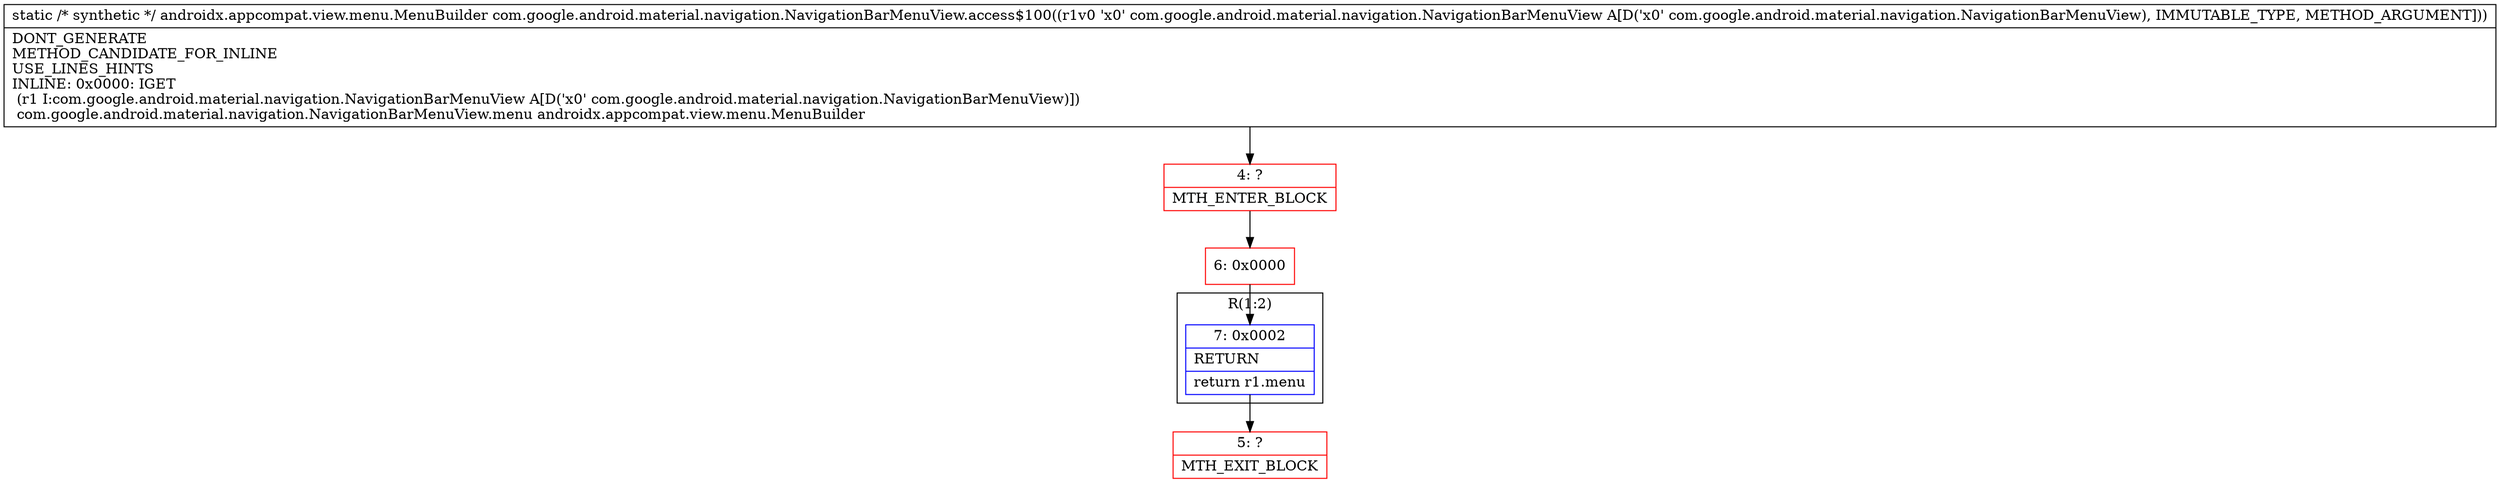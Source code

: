 digraph "CFG forcom.google.android.material.navigation.NavigationBarMenuView.access$100(Lcom\/google\/android\/material\/navigation\/NavigationBarMenuView;)Landroidx\/appcompat\/view\/menu\/MenuBuilder;" {
subgraph cluster_Region_1035843005 {
label = "R(1:2)";
node [shape=record,color=blue];
Node_7 [shape=record,label="{7\:\ 0x0002|RETURN\l|return r1.menu\l}"];
}
Node_4 [shape=record,color=red,label="{4\:\ ?|MTH_ENTER_BLOCK\l}"];
Node_6 [shape=record,color=red,label="{6\:\ 0x0000}"];
Node_5 [shape=record,color=red,label="{5\:\ ?|MTH_EXIT_BLOCK\l}"];
MethodNode[shape=record,label="{static \/* synthetic *\/ androidx.appcompat.view.menu.MenuBuilder com.google.android.material.navigation.NavigationBarMenuView.access$100((r1v0 'x0' com.google.android.material.navigation.NavigationBarMenuView A[D('x0' com.google.android.material.navigation.NavigationBarMenuView), IMMUTABLE_TYPE, METHOD_ARGUMENT]))  | DONT_GENERATE\lMETHOD_CANDIDATE_FOR_INLINE\lUSE_LINES_HINTS\lINLINE: 0x0000: IGET  \l  (r1 I:com.google.android.material.navigation.NavigationBarMenuView A[D('x0' com.google.android.material.navigation.NavigationBarMenuView)])\l com.google.android.material.navigation.NavigationBarMenuView.menu androidx.appcompat.view.menu.MenuBuilder\l}"];
MethodNode -> Node_4;Node_7 -> Node_5;
Node_4 -> Node_6;
Node_6 -> Node_7;
}

